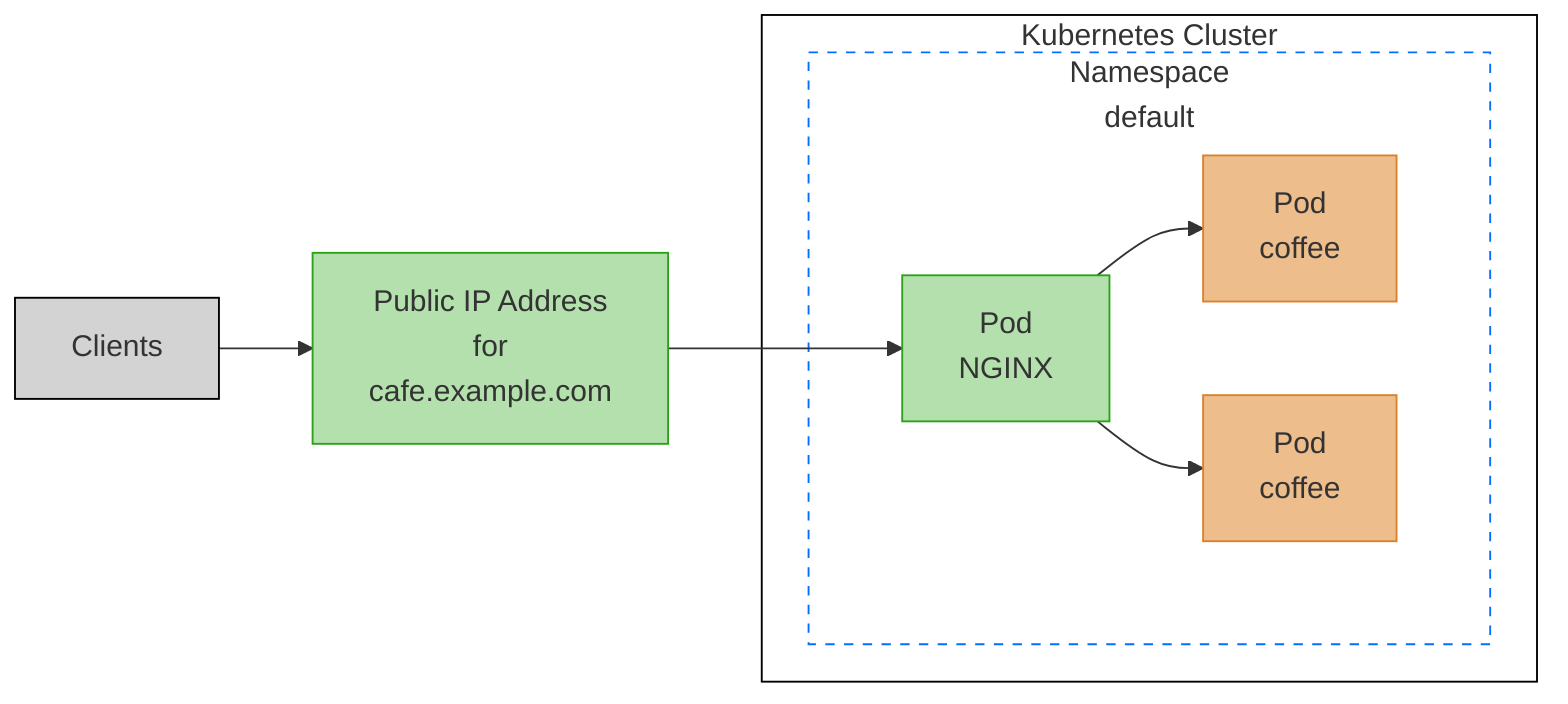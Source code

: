 %% mermaid source for route-all-traffic-flow.png diagram
graph LR
  clients[Clients]
  ngfSvc["Public IP Address\nfor\ncafe.example.com"]

    subgraph cluster [Kubernetes Cluster]
        style cluster fill:#FFFFFF,stroke:#000000

        subgraph appNs [Namespace\ndefault]
            subgraph nsPadding [" "]
            nginxPod[Pod\nNGINX]
                coffeePod1[Pod\ncoffee]
                coffeePod2[Pod\ncoffee]
            end
        end
    end

  ngfSvc --> nginxPod
  nginxPod --> coffeePod1 & coffeePod2
  clients --> ngfSvc

  class clusterPadding,nsPadding,clusterPadding2 noBorder
  class gwNS,appNs namespace
  class nginxPod,ngfSvc nginxNode
  class coffeePod1,coffeePod2 coffeeNode
  class clients clientNode

  classDef noBorder stroke:none,fill:none
  classDef default fill:#FFFFFF,stroke:#000000
  classDef namespace fill:#FFFFFF,stroke:#036ffc,stroke-dasharray: 5 5,text-align:center
  classDef nginxNode fill:#b4e0ad,stroke:#2AA317
  classDef coffeeNode fill:#edbd8c,stroke:#D9822B
  classDef clientNode fill:#D3D3D3
